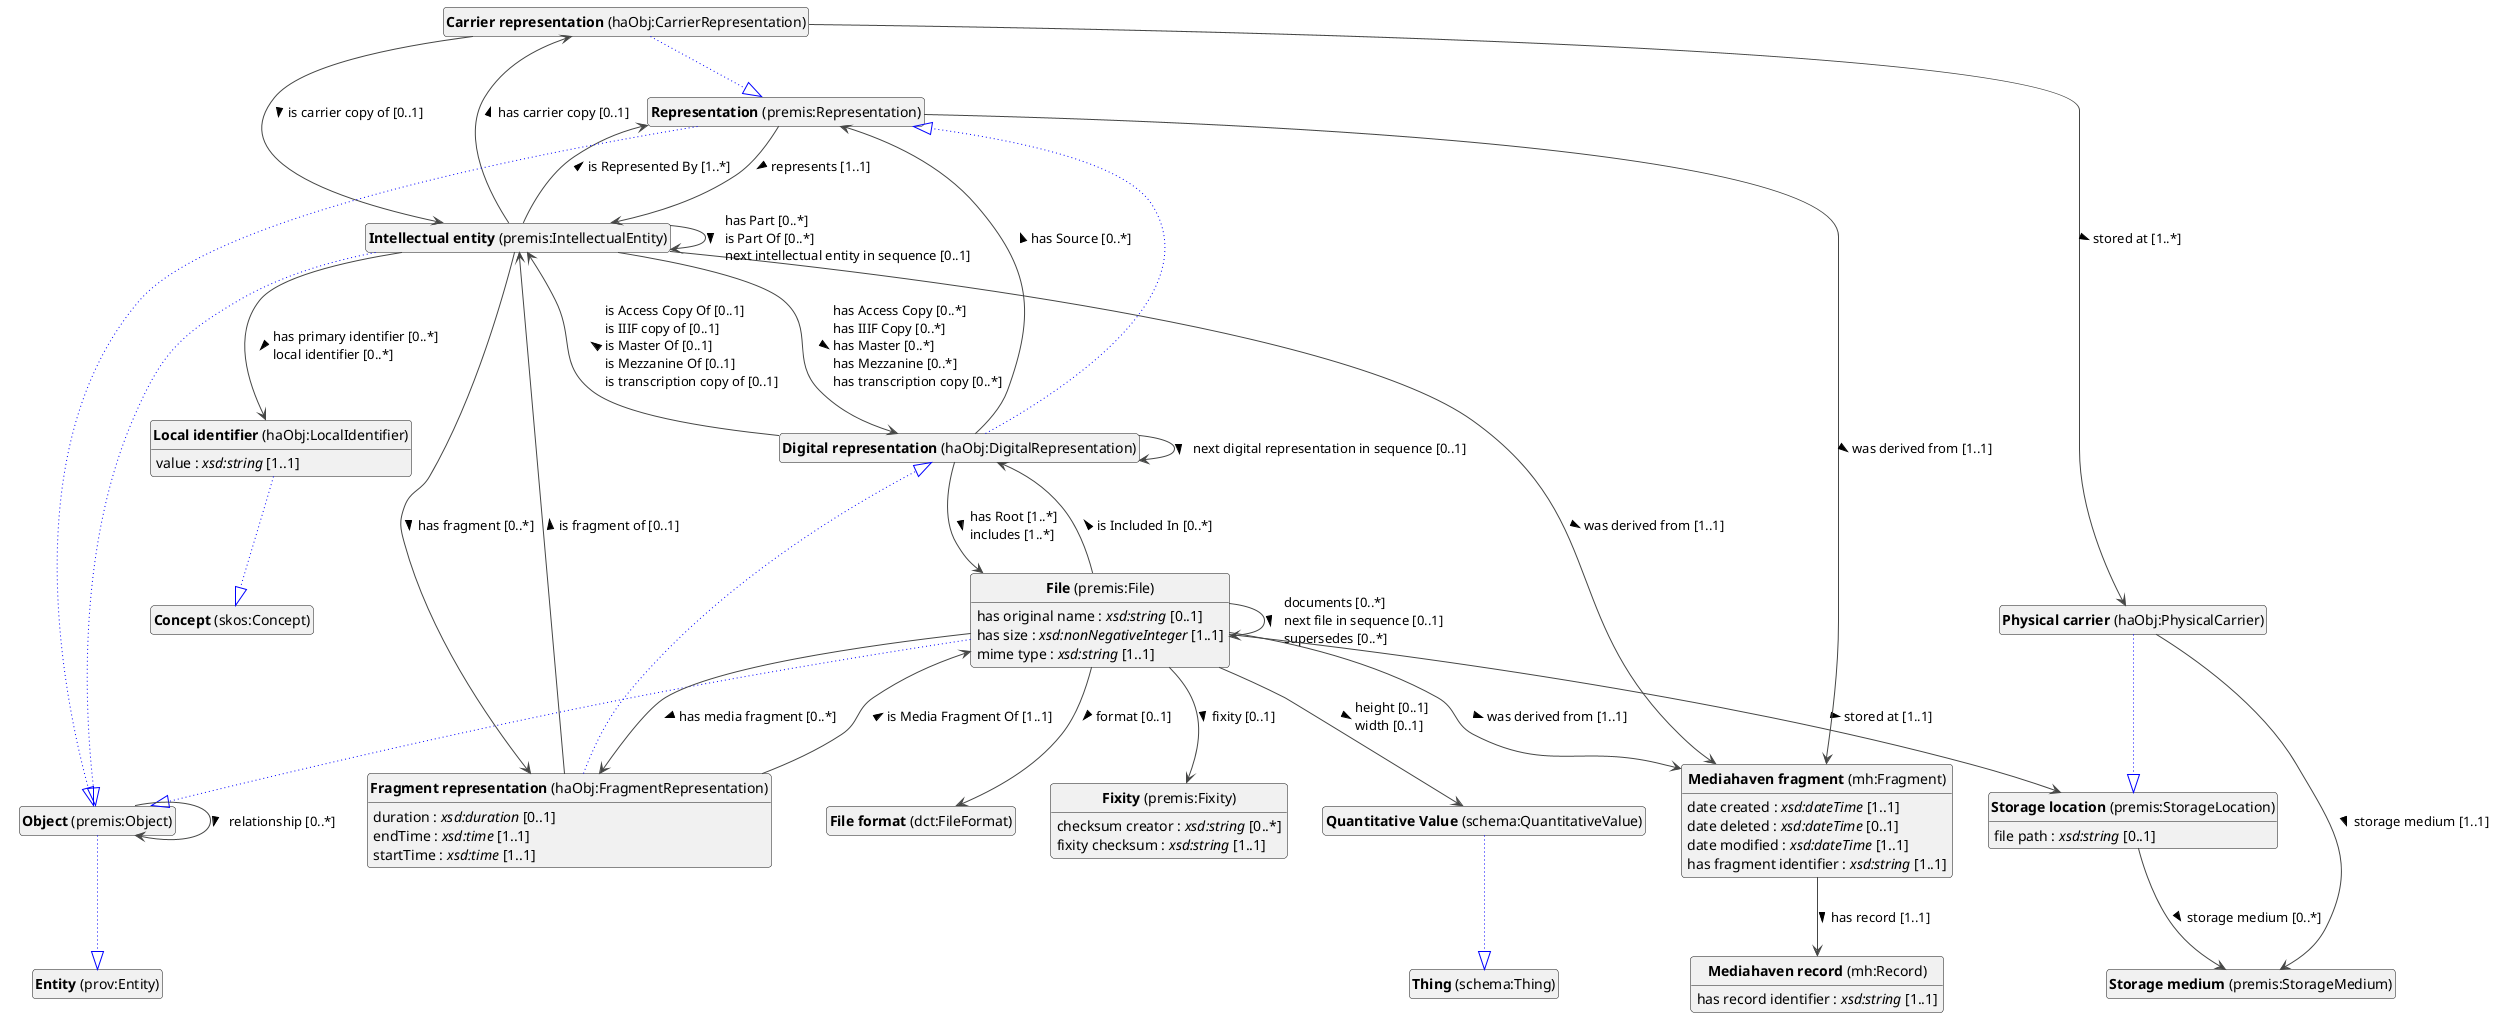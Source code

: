 @startuml
!theme vibrant
skinparam classFontSize 14
!define LIGHTORANGE
skinparam componentStyle uml2
skinparam wrapMessageWidth 1000
skinparam wrapWidth 1000
' skinparam ArrowColor #Maroon
' Remove shadows
skinparam shadowing false
'skinparam linetype polyline
skinparam ArrowMessageAlignment left
top to bottom direction


class "<b>Carrier representation</b> (haObj:CarrierRepresentation)" as haObj_CarrierRepresentation [[#haObj%3ACarrierRepresentation]]
class "<b>Representation</b> (premis:Representation)" as premis_Representation [[#premis%3ARepresentation]]
class "<b>Digital representation</b> (haObj:DigitalRepresentation)" as haObj_DigitalRepresentation [[#haObj%3ADigitalRepresentation]]
class "<b>Representation</b> (premis:Representation)" as premis_Representation [[#premis%3ARepresentation]]
class "<b>File</b> (premis:File)" as premis_File [[#premis%3AFile]]
class "<b>Object</b> (premis:Object)" as premis_Object [[#premis%3AObject]]
class "<b>File format</b> (dct:FileFormat)" as dct_FileFormat [[#dct%3AFileFormat]]
class "<b>Fixity</b> (premis:Fixity)" as premis_Fixity [[#premis%3AFixity]]
class "<b>Fragment representation</b> (haObj:FragmentRepresentation)" as haObj_FragmentRepresentation [[#haObj%3AFragmentRepresentation]]
class "<b>Digital representation</b> (haObj:DigitalRepresentation)" as haObj_DigitalRepresentation [[#haObj%3ADigitalRepresentation]]
class "<b>Intellectual entity</b> (premis:IntellectualEntity)" as premis_IntellectualEntity [[#premis%3AIntellectualEntity]]
class "<b>Object</b> (premis:Object)" as premis_Object [[#premis%3AObject]]
class "<b>Local identifier</b> (haObj:LocalIdentifier)" as haObj_LocalIdentifier [[#haObj%3ALocalIdentifier]]
class "<b>Concept</b> (skos:Concept)" as skos_Concept [[#skos%3AConcept]]
class "<b>Mediahaven fragment</b> (mh:Fragment)" as mh_Fragment [[#mh%3AFragment]]
class "<b>Mediahaven record</b> (mh:Record)" as mh_Record [[#mh%3ARecord]]
class "<b>Object</b> (premis:Object)" as premis_Object [[#premis%3AObject]]
class "<b>Entity</b> (prov:Entity)" as prov_Entity [[#prov%3AEntity]]
class "<b>Physical carrier</b> (haObj:PhysicalCarrier)" as haObj_PhysicalCarrier [[#haObj%3APhysicalCarrier]]
class "<b>Storage location</b> (premis:StorageLocation)" as premis_StorageLocation [[#premis%3AStorageLocation]]
class "<b>Quantitative Value</b> (schema:QuantitativeValue)" as schema_QuantitativeValue [[../../description/en#schema%3AQuantitativeValue]]
class "<b>Thing</b> (schema:Thing)" as schema_Thing [[#schema%3AThing]]
class "<b>Representation</b> (premis:Representation)" as premis_Representation [[#premis%3ARepresentation]]
class "<b>Object</b> (premis:Object)" as premis_Object [[#premis%3AObject]]
class "<b>Storage location</b> (premis:StorageLocation)" as premis_StorageLocation [[#premis%3AStorageLocation]]
class "<b>Storage medium</b> (premis:StorageMedium)" as premis_StorageMedium [[#premis%3AStorageMedium]]

haObj_CarrierRepresentation --|> premis_Representation #blue;line.dotted;text:blue

haObj_CarrierRepresentation --> haObj_PhysicalCarrier :stored at [1..*]  > 
haObj_CarrierRepresentation --> premis_IntellectualEntity :is carrier copy of [0..1]  > 

haObj_DigitalRepresentation --|> premis_Representation #blue;line.dotted;text:blue

haObj_DigitalRepresentation --> haObj_DigitalRepresentation :next digital representation in sequence [0..1]  > 
haObj_DigitalRepresentation --> premis_File :has Root [1..*]  \lincludes [1..*]  > 
haObj_DigitalRepresentation --> premis_IntellectualEntity :is Access Copy Of [0..1]  \lis IIIF copy of [0..1]  \lis Master Of [0..1]  \lis Mezzanine Of [0..1]  \lis transcription copy of [0..1]  > 
haObj_DigitalRepresentation --> premis_Representation :has Source [0..*]  > 

premis_File --|> premis_Object #blue;line.dotted;text:blue

premis_File : has original name : <i>xsd:string</i> [0..1]
premis_File : has size : <i>xsd:nonNegativeInteger</i> [1..1]
premis_File : mime type : <i>xsd:string</i> [1..1]
premis_File --> dct_FileFormat :format [0..1]  > 
premis_File --> haObj_DigitalRepresentation :is Included In [0..*]  > 
premis_File --> haObj_FragmentRepresentation :has media fragment [0..*]  > 
premis_File --> mh_Fragment :was derived from [1..1]  > 
premis_File --> premis_File :documents [0..*]  \lnext file in sequence [0..1]  \lsupersedes [0..*]  > 
premis_File --> premis_Fixity :fixity [0..1]  > 
premis_File --> premis_StorageLocation :stored at [1..1]  > 
premis_File --> schema_QuantitativeValue :height [0..1]  \lwidth [0..1]  > 






premis_Fixity : checksum creator : <i>xsd:string</i> [0..*]
premis_Fixity : fixity checksum : <i>xsd:string</i> [1..1]


haObj_FragmentRepresentation --|> haObj_DigitalRepresentation #blue;line.dotted;text:blue

haObj_FragmentRepresentation : duration : <i>xsd:duration</i> [0..1]
haObj_FragmentRepresentation : endTime : <i>xsd:time</i> [1..1]
haObj_FragmentRepresentation : startTime : <i>xsd:time</i> [1..1]
haObj_FragmentRepresentation --> premis_File :is Media Fragment Of [1..1]  > 
haObj_FragmentRepresentation --> premis_IntellectualEntity :is fragment of [0..1]  > 



premis_IntellectualEntity --|> premis_Object #blue;line.dotted;text:blue

premis_IntellectualEntity --> haObj_CarrierRepresentation :has carrier copy [0..1]  > 
premis_IntellectualEntity --> haObj_DigitalRepresentation :has Access Copy [0..*]  \lhas IIIF Copy [0..*]  \lhas Master [0..*]  \lhas Mezzanine [0..*]  \lhas transcription copy [0..*]  > 
premis_IntellectualEntity --> haObj_FragmentRepresentation :has fragment [0..*]  > 
premis_IntellectualEntity --> haObj_LocalIdentifier :has primary identifier [0..*]  \llocal identifier [0..*]  > 
premis_IntellectualEntity --> mh_Fragment :was derived from [1..1]  > 
premis_IntellectualEntity --> premis_IntellectualEntity :has Part [0..*]  \lis Part Of [0..*]  \lnext intellectual entity in sequence [0..1]  > 
premis_IntellectualEntity --> premis_Representation :is Represented By [1..*]  > 

haObj_LocalIdentifier --|> skos_Concept #blue;line.dotted;text:blue

haObj_LocalIdentifier : value : <i>xsd:string</i> [1..1]



mh_Fragment : date created : <i>xsd:dateTime</i> [1..1]
mh_Fragment : date deleted : <i>xsd:dateTime</i> [0..1]
mh_Fragment : date modified : <i>xsd:dateTime</i> [1..1]
mh_Fragment : has fragment identifier : <i>xsd:string</i> [1..1]
mh_Fragment --> mh_Record :has record [1..1]  > 




mh_Record : has record identifier : <i>xsd:string</i> [1..1]


premis_Object --|> prov_Entity #blue;line.dotted;text:blue

premis_Object --> premis_Object :relationship [0..*]  > 

haObj_PhysicalCarrier --|> premis_StorageLocation #blue;line.dotted;text:blue

haObj_PhysicalCarrier --> premis_StorageMedium :storage medium [1..1]  > 

schema_QuantitativeValue --|> schema_Thing #blue;line.dotted;text:blue


premis_Representation --|> premis_Object #blue;line.dotted;text:blue

premis_Representation --> mh_Fragment :was derived from [1..1]  > 
premis_Representation --> premis_IntellectualEntity :represents [1..1]  > 


premis_StorageLocation : file path : <i>xsd:string</i> [0..1]
premis_StorageLocation --> premis_StorageMedium :storage medium [0..*]  > 





hide circle
hide methods
hide empty members
@enduml


